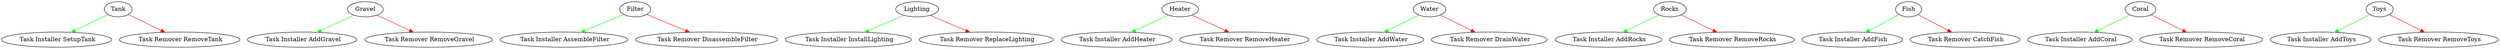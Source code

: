 digraph myGraph {
"Tank"->" Task Installer SetupTank" [color=green];
"Tank"->" Task Remover RemoveTank" [color=red];
"Gravel"->" Task Installer AddGravel" [color=green];
"Gravel"->" Task Remover RemoveGravel" [color=red];
"Filter"->" Task Installer AssembleFilter" [color=green];
"Filter"->" Task Remover DisassembleFilter" [color=red];
"Lighting"->" Task Installer InstallLighting" [color=green];
"Lighting"->" Task Remover ReplaceLighting" [color=red];
"Heater"->" Task Installer AddHeater" [color=green];
"Heater"->" Task Remover RemoveHeater" [color=red];
"Water"->" Task Installer AddWater" [color=green];
"Water"->" Task Remover DrainWater" [color=red];
"Rocks"->" Task Installer AddRocks" [color=green];
"Rocks"->" Task Remover RemoveRocks" [color=red];
"Fish"->" Task Installer AddFish" [color=green];
"Fish"->" Task Remover CatchFish" [color=red];
"Coral"->" Task Installer AddCoral" [color=green];
"Coral"->" Task Remover RemoveCoral" [color=red];
"Toys"->" Task Installer AddToys" [color=green];
"Toys"->" Task Remover RemoveToys" [color=red];
}
